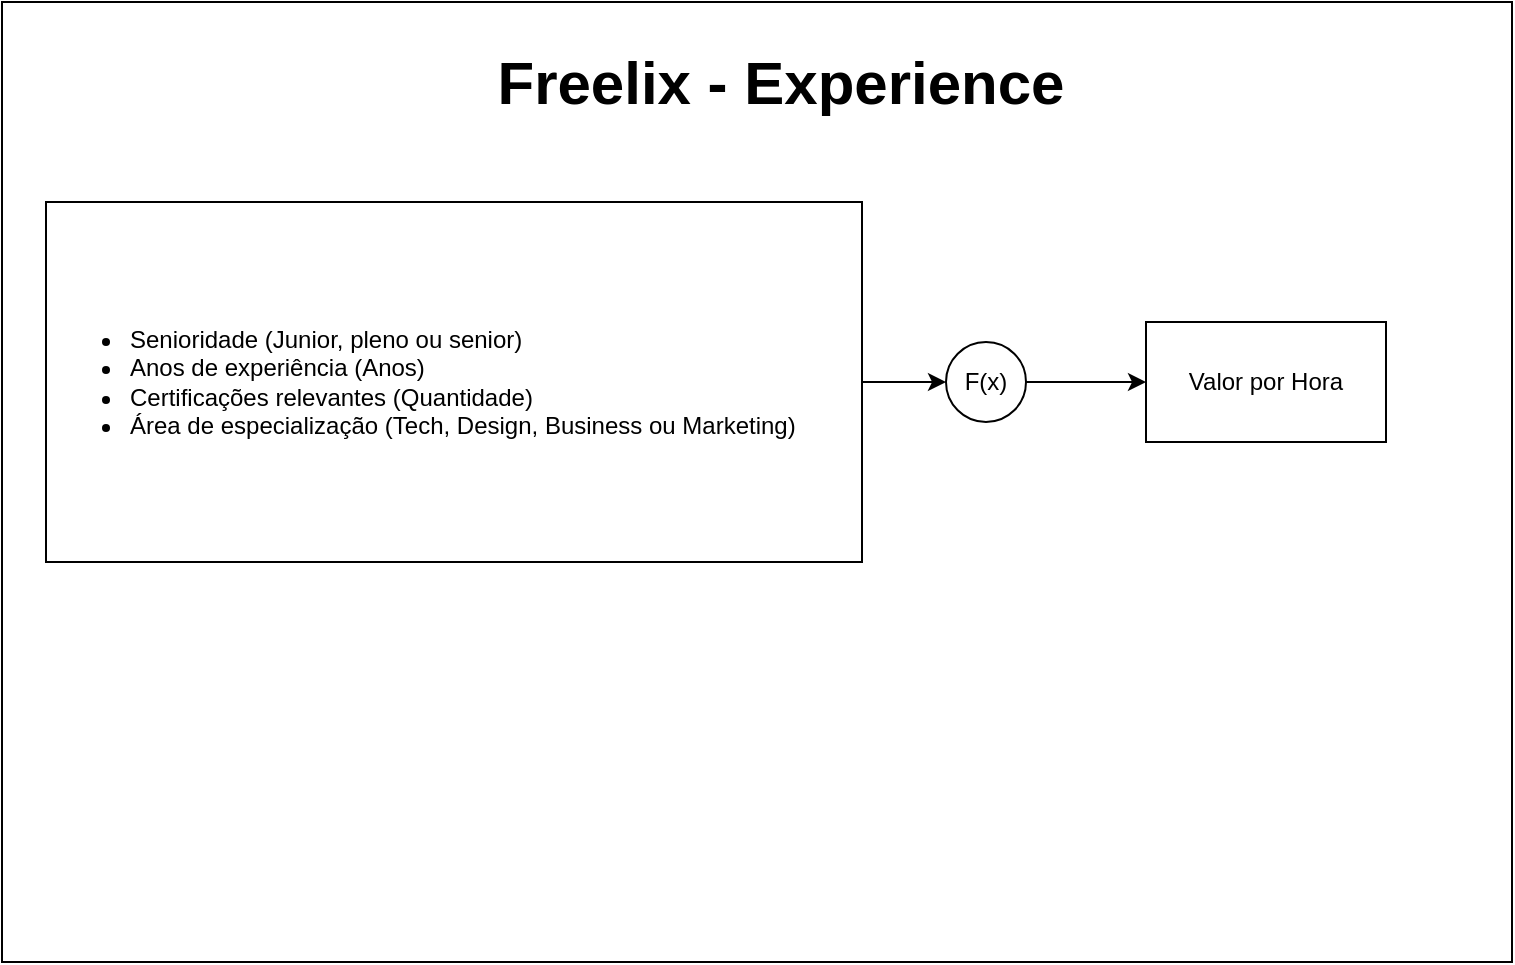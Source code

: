 <mxfile>
    <diagram id="mcoXSG51egkqBWXHrh-9" name="Page-1">
        <mxGraphModel dx="832" dy="278" grid="1" gridSize="10" guides="1" tooltips="1" connect="1" arrows="1" fold="1" page="1" pageScale="1" pageWidth="850" pageHeight="1100" math="0" shadow="0">
            <root>
                <mxCell id="0"/>
                <mxCell id="1" parent="0"/>
                <mxCell id="15" value="" style="group" parent="1" vertex="1" connectable="0">
                    <mxGeometry x="48" y="20" width="755" height="480" as="geometry"/>
                </mxCell>
                <mxCell id="3" value="" style="rounded=0;whiteSpace=wrap;html=1;" parent="15" vertex="1">
                    <mxGeometry width="755" height="480" as="geometry"/>
                </mxCell>
                <mxCell id="2" value="&lt;b&gt;&lt;font style=&quot;font-size: 30px;&quot;&gt;Freelix - Experience&lt;/font&gt;&lt;/b&gt;" style="text;html=1;align=center;verticalAlign=middle;whiteSpace=wrap;rounded=0;" parent="15" vertex="1">
                    <mxGeometry x="242" y="20" width="295" height="40" as="geometry"/>
                </mxCell>
                <mxCell id="6" value="" style="edgeStyle=none;html=1;" parent="15" source="4" target="5" edge="1">
                    <mxGeometry relative="1" as="geometry"/>
                </mxCell>
                <mxCell id="4" value="&lt;ul&gt;&lt;li&gt;Senioridade (Junior, pleno ou senior)&lt;/li&gt;&lt;li&gt;Anos de experiência (Anos)&lt;/li&gt;&lt;li&gt;Certificações relevantes (Quantidade)&lt;/li&gt;&lt;li&gt;Área de especialização (Tech, Design, Business ou Marketing)&lt;/li&gt;&lt;/ul&gt;" style="rounded=0;whiteSpace=wrap;html=1;align=left;" parent="15" vertex="1">
                    <mxGeometry x="22" y="100" width="408" height="180" as="geometry"/>
                </mxCell>
                <mxCell id="12" value="" style="edgeStyle=none;html=1;" parent="15" source="5" target="11" edge="1">
                    <mxGeometry relative="1" as="geometry"/>
                </mxCell>
                <mxCell id="5" value="F(x)" style="ellipse;whiteSpace=wrap;html=1;aspect=fixed;" parent="15" vertex="1">
                    <mxGeometry x="472" y="170" width="40" height="40" as="geometry"/>
                </mxCell>
                <mxCell id="11" value="Valor por Hora" style="rounded=0;whiteSpace=wrap;html=1;" parent="15" vertex="1">
                    <mxGeometry x="572" y="160" width="120" height="60" as="geometry"/>
                </mxCell>
            </root>
        </mxGraphModel>
    </diagram>
</mxfile>